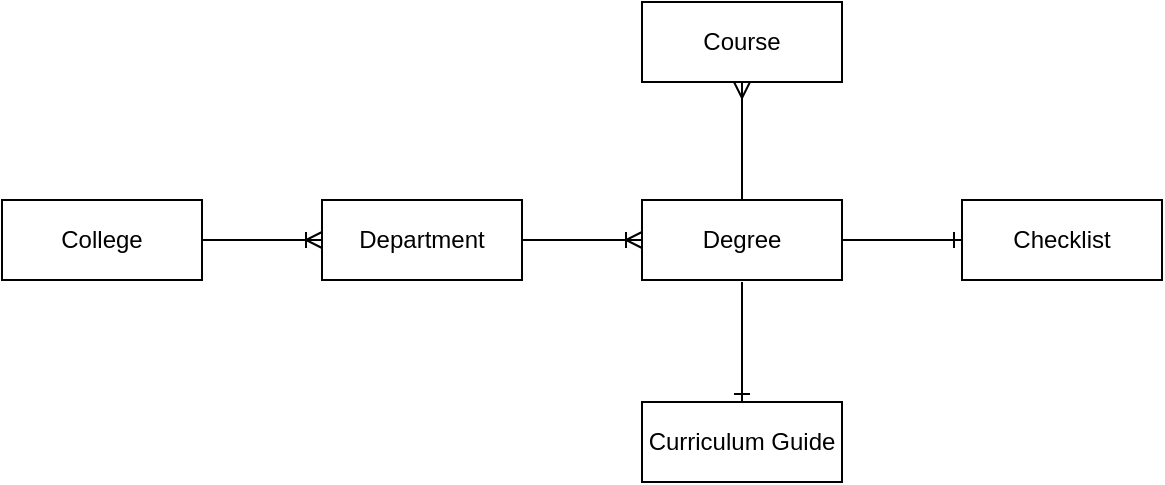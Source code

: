 <mxfile version="21.7.5" type="github">
  <diagram id="R2lEEEUBdFMjLlhIrx00" name="Page-1">
    <mxGraphModel dx="1024" dy="560" grid="1" gridSize="10" guides="1" tooltips="1" connect="1" arrows="1" fold="1" page="1" pageScale="1" pageWidth="850" pageHeight="1100" math="0" shadow="0" extFonts="Permanent Marker^https://fonts.googleapis.com/css?family=Permanent+Marker">
      <root>
        <mxCell id="0" />
        <mxCell id="1" parent="0" />
        <mxCell id="sI0RvF2nmb478GVqnnZq-1" value="Course" style="whiteSpace=wrap;html=1;align=center;" vertex="1" parent="1">
          <mxGeometry x="360" y="60" width="100" height="40" as="geometry" />
        </mxCell>
        <mxCell id="sI0RvF2nmb478GVqnnZq-2" value="Degree" style="whiteSpace=wrap;html=1;align=center;" vertex="1" parent="1">
          <mxGeometry x="360" y="159" width="100" height="40" as="geometry" />
        </mxCell>
        <mxCell id="sI0RvF2nmb478GVqnnZq-3" value="Department" style="whiteSpace=wrap;html=1;align=center;" vertex="1" parent="1">
          <mxGeometry x="200" y="159" width="100" height="40" as="geometry" />
        </mxCell>
        <mxCell id="sI0RvF2nmb478GVqnnZq-4" value="College" style="whiteSpace=wrap;html=1;align=center;" vertex="1" parent="1">
          <mxGeometry x="40" y="159" width="100" height="40" as="geometry" />
        </mxCell>
        <mxCell id="sI0RvF2nmb478GVqnnZq-7" value="Checklist" style="whiteSpace=wrap;html=1;align=center;" vertex="1" parent="1">
          <mxGeometry x="520" y="159" width="100" height="40" as="geometry" />
        </mxCell>
        <mxCell id="sI0RvF2nmb478GVqnnZq-8" value="Curriculum Guide" style="whiteSpace=wrap;html=1;align=center;" vertex="1" parent="1">
          <mxGeometry x="360" y="260" width="100" height="40" as="geometry" />
        </mxCell>
        <mxCell id="sI0RvF2nmb478GVqnnZq-9" value="" style="edgeStyle=entityRelationEdgeStyle;fontSize=12;html=1;endArrow=ERoneToMany;rounded=0;exitX=1;exitY=0.5;exitDx=0;exitDy=0;entryX=0;entryY=0.5;entryDx=0;entryDy=0;" edge="1" parent="1" source="sI0RvF2nmb478GVqnnZq-4" target="sI0RvF2nmb478GVqnnZq-3">
          <mxGeometry width="100" height="100" relative="1" as="geometry">
            <mxPoint x="370" y="419" as="sourcePoint" />
            <mxPoint x="470" y="319" as="targetPoint" />
          </mxGeometry>
        </mxCell>
        <mxCell id="sI0RvF2nmb478GVqnnZq-10" value="" style="edgeStyle=entityRelationEdgeStyle;fontSize=12;html=1;endArrow=ERoneToMany;rounded=0;exitX=1;exitY=0.5;exitDx=0;exitDy=0;entryX=0;entryY=0.5;entryDx=0;entryDy=0;" edge="1" parent="1" source="sI0RvF2nmb478GVqnnZq-3" target="sI0RvF2nmb478GVqnnZq-2">
          <mxGeometry width="100" height="100" relative="1" as="geometry">
            <mxPoint x="370" y="419" as="sourcePoint" />
            <mxPoint x="470" y="319" as="targetPoint" />
          </mxGeometry>
        </mxCell>
        <mxCell id="sI0RvF2nmb478GVqnnZq-15" value="" style="edgeStyle=entityRelationEdgeStyle;fontSize=12;html=1;endArrow=ERone;endFill=1;rounded=0;entryX=0;entryY=0.5;entryDx=0;entryDy=0;exitX=1;exitY=0.5;exitDx=0;exitDy=0;" edge="1" parent="1" source="sI0RvF2nmb478GVqnnZq-2" target="sI0RvF2nmb478GVqnnZq-7">
          <mxGeometry width="100" height="100" relative="1" as="geometry">
            <mxPoint x="620" y="184" as="sourcePoint" />
            <mxPoint x="680" y="174" as="targetPoint" />
            <Array as="points">
              <mxPoint x="630" y="179" />
              <mxPoint x="660" y="179" />
              <mxPoint x="630" y="174" />
              <mxPoint x="630" y="174" />
              <mxPoint x="690" y="169" />
              <mxPoint x="680" y="164" />
            </Array>
          </mxGeometry>
        </mxCell>
        <mxCell id="sI0RvF2nmb478GVqnnZq-19" value="" style="fontSize=12;html=1;endArrow=ERone;endFill=1;rounded=0;entryX=0.5;entryY=0;entryDx=0;entryDy=0;" edge="1" parent="1" target="sI0RvF2nmb478GVqnnZq-8">
          <mxGeometry width="100" height="100" relative="1" as="geometry">
            <mxPoint x="410" y="200" as="sourcePoint" />
            <mxPoint x="420" y="280" as="targetPoint" />
          </mxGeometry>
        </mxCell>
        <mxCell id="sI0RvF2nmb478GVqnnZq-22" value="" style="fontSize=12;html=1;endArrow=ERmany;rounded=0;entryX=0.5;entryY=1;entryDx=0;entryDy=0;exitX=0.5;exitY=0;exitDx=0;exitDy=0;" edge="1" parent="1" source="sI0RvF2nmb478GVqnnZq-2" target="sI0RvF2nmb478GVqnnZq-1">
          <mxGeometry width="100" height="100" relative="1" as="geometry">
            <mxPoint x="370" y="340" as="sourcePoint" />
            <mxPoint x="470" y="240" as="targetPoint" />
          </mxGeometry>
        </mxCell>
      </root>
    </mxGraphModel>
  </diagram>
</mxfile>
